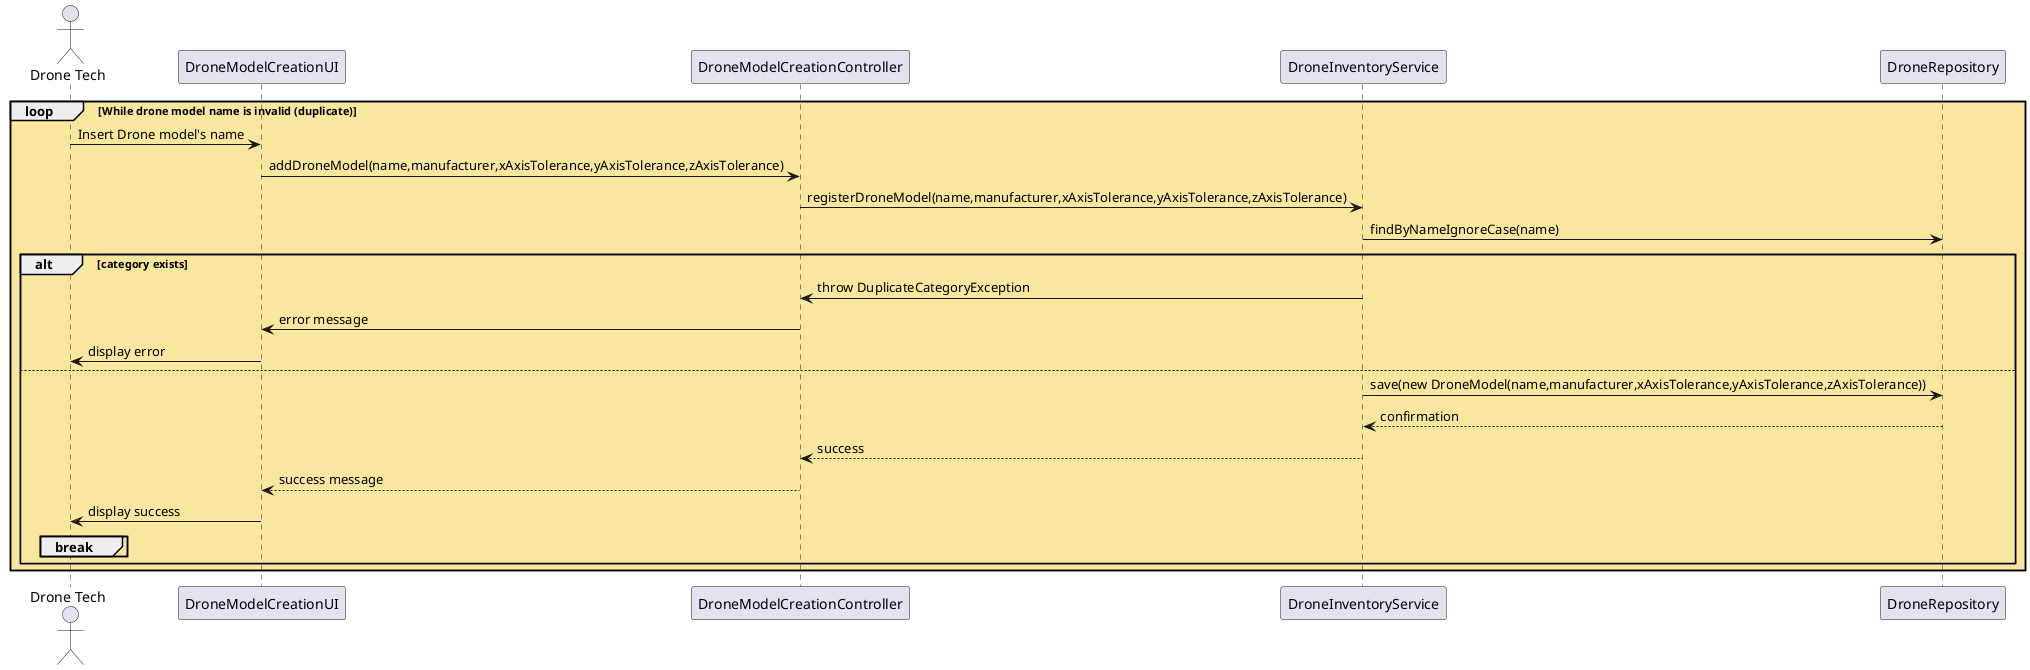 @startuml
skinparam linetype ortho
skinparam package {
  BackgroundColor #F9E79F
  BorderColor Black
}

actor "Drone Tech" as DT
participant "DroneModelCreationUI" as UI
participant "DroneModelCreationController" as Controller
participant "DroneInventoryService" as Service
participant "DroneRepository" as Repo

loop While drone model name is invalid (duplicate)
    DT -> UI : Insert Drone model's name
    UI -> Controller : addDroneModel(name,manufacturer,xAxisTolerance,yAxisTolerance,zAxisTolerance)
    Controller -> Service : registerDroneModel(name,manufacturer,xAxisTolerance,yAxisTolerance,zAxisTolerance)
    Service -> Repo : findByNameIgnoreCase(name)
    alt category exists
        Service -> Controller : throw DuplicateCategoryException
        Controller -> UI : error message
        UI -> DT : display error
    else
        Service -> Repo : save(new DroneModel(name,manufacturer,xAxisTolerance,yAxisTolerance,zAxisTolerance))
        Repo --> Service : confirmation
        Service --> Controller : success
        Controller --> UI : success message
        UI -> DT : display success
        break
    end
  end
end
@enduml
